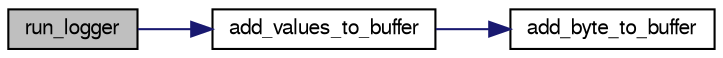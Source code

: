 digraph "run_logger"
{
  edge [fontname="FreeSans",fontsize="10",labelfontname="FreeSans",labelfontsize="10"];
  node [fontname="FreeSans",fontsize="10",shape=record];
  rankdir="LR";
  Node1 [label="run_logger",height=0.2,width=0.4,color="black", fillcolor="grey75", style="filled", fontcolor="black"];
  Node1 -> Node2 [color="midnightblue",fontsize="10",style="solid",fontname="FreeSans"];
  Node2 [label="add_values_to_buffer",height=0.2,width=0.4,color="black", fillcolor="white", style="filled",URL="$high__speed__logger__direct__memory_8c.html#a6ecd717f7552174fb831d7a4ac8bbfcb",tooltip="Function adding the configured messages to the buffers of the values to be written in memory..."];
  Node2 -> Node3 [color="midnightblue",fontsize="10",style="solid",fontname="FreeSans"];
  Node3 [label="add_byte_to_buffer",height=0.2,width=0.4,color="black", fillcolor="white", style="filled",URL="$high__speed__logger__direct__memory_8c.html#aefaf4b09a745736700f62d961c79c5ec",tooltip="Function adding a Byte to the local buffer. "];
}
